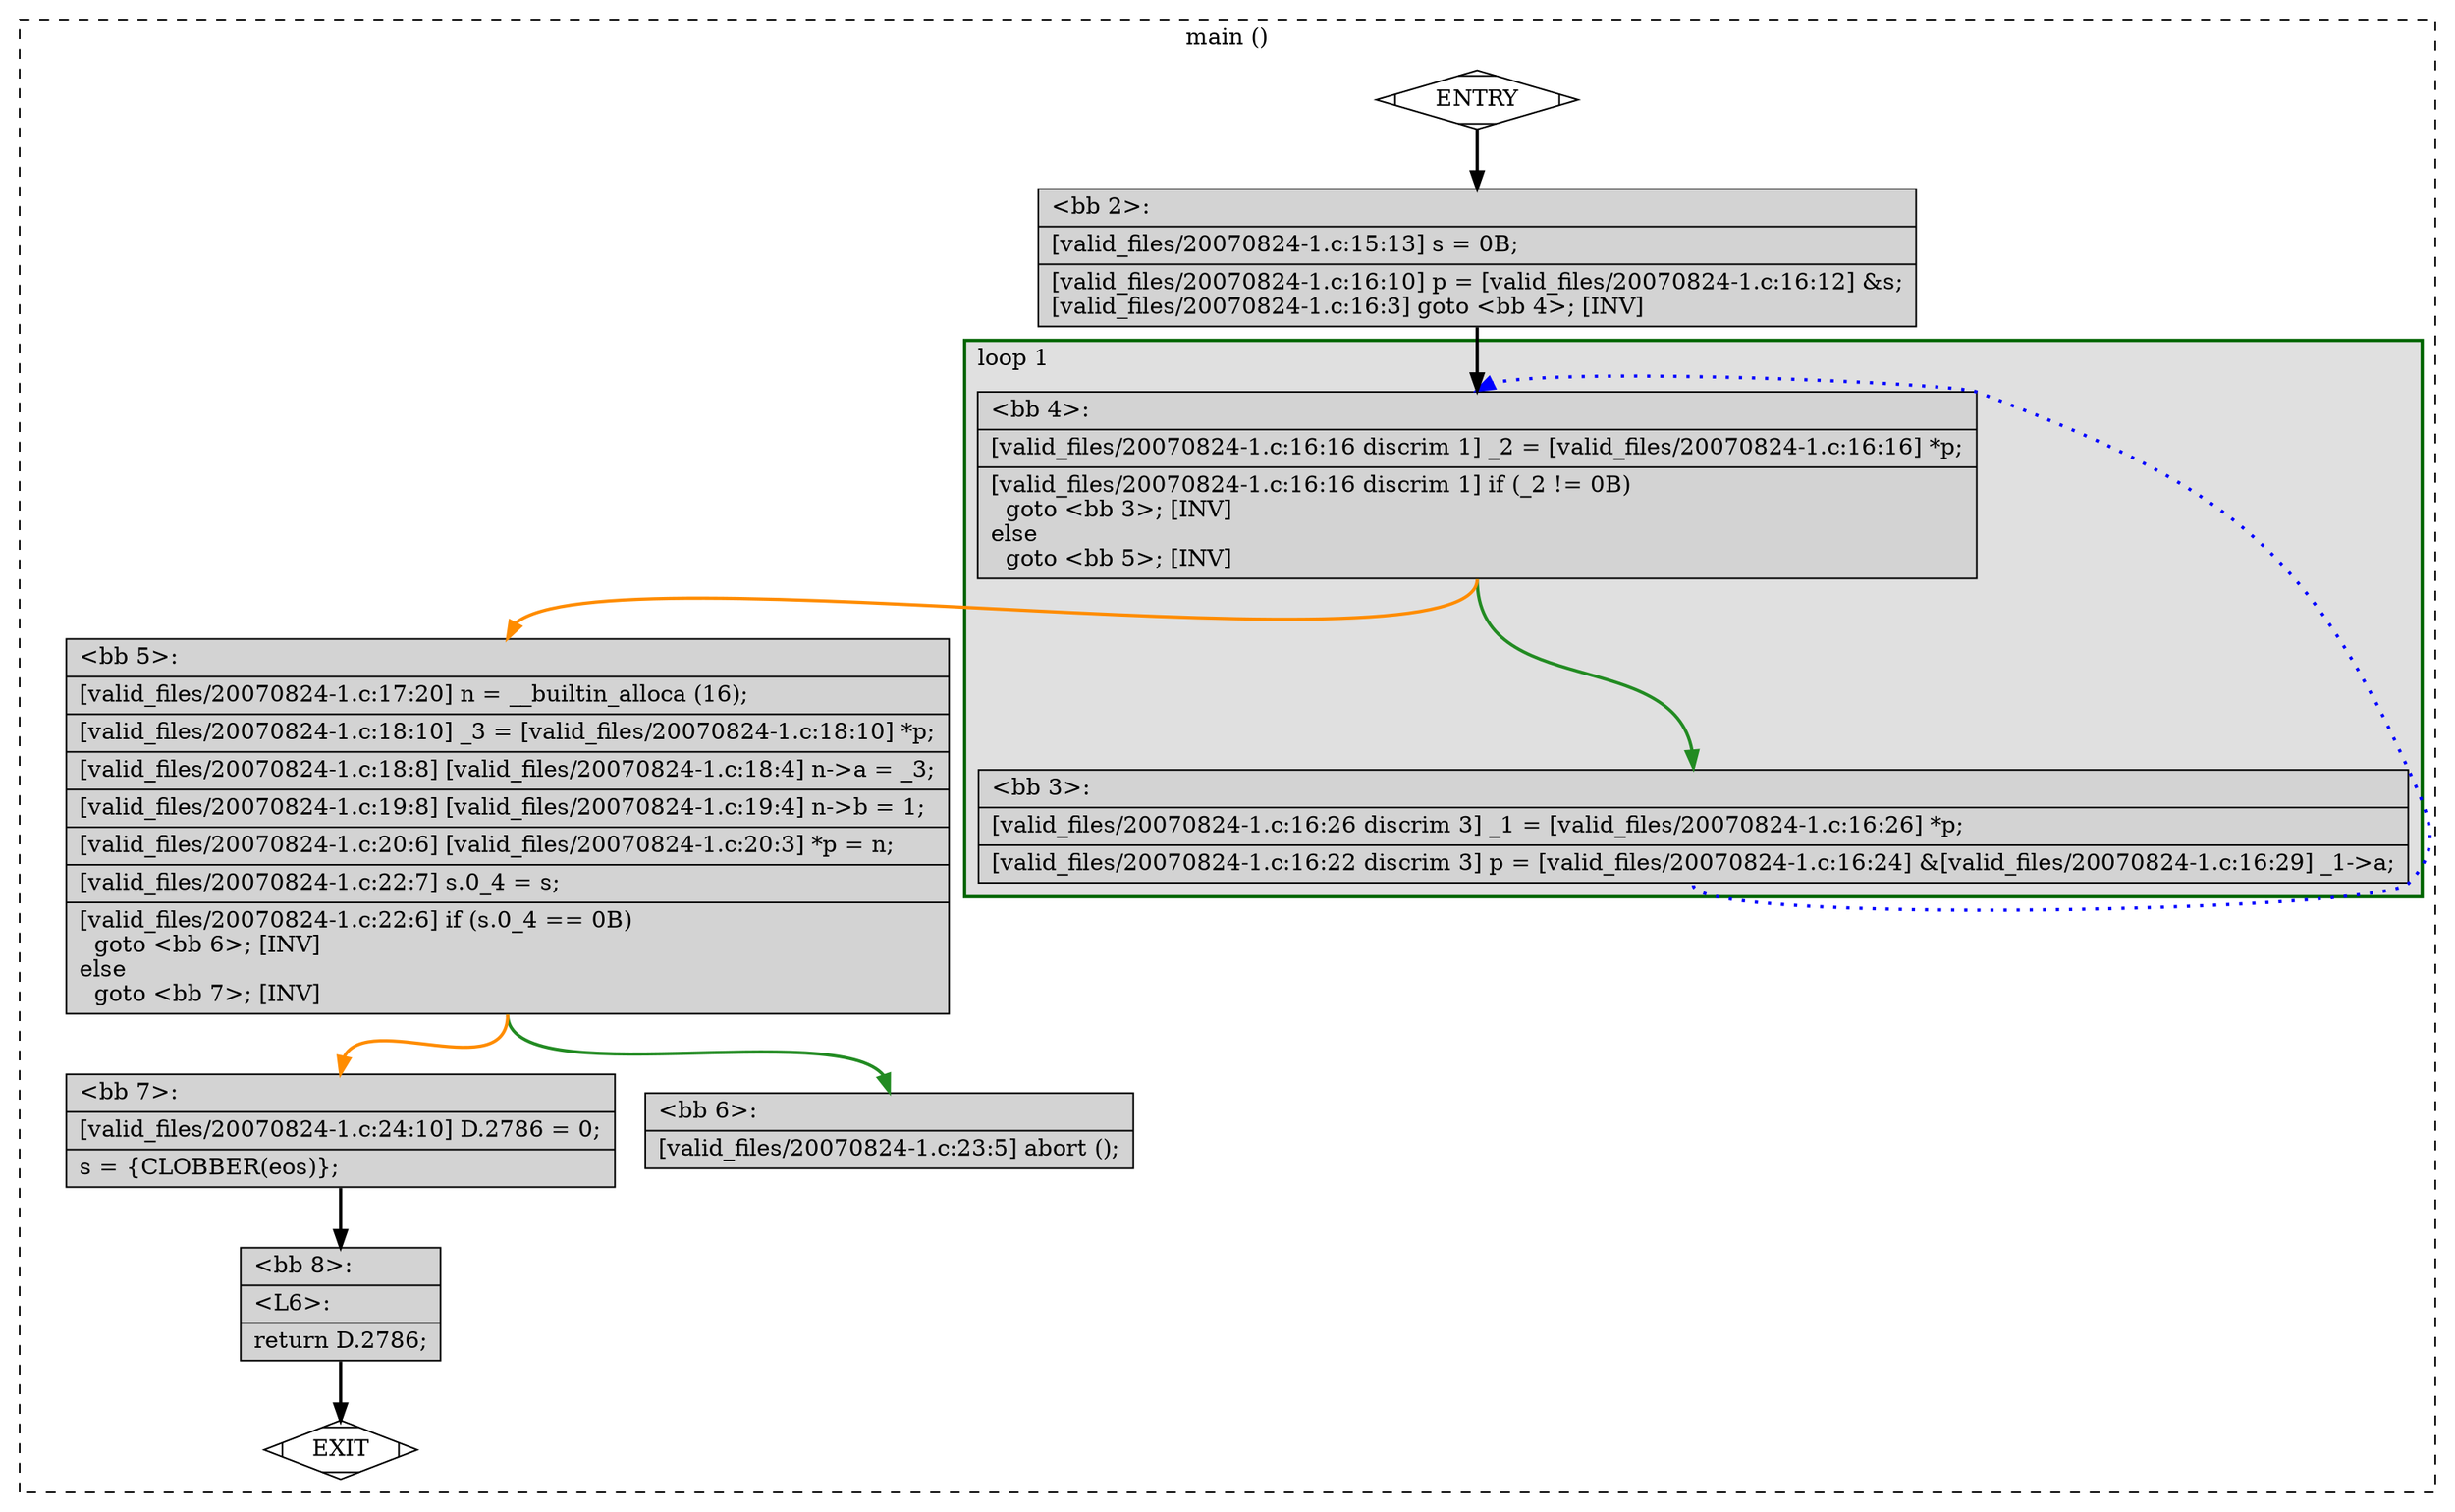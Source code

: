 digraph "a-20070824-1.c.015t.cfg" {
overlap=false;
subgraph "cluster_main" {
	style="dashed";
	color="black";
	label="main ()";
	subgraph cluster_0_1 {
	style="filled";
	color="darkgreen";
	fillcolor="grey88";
	label="loop 1";
	labeljust=l;
	penwidth=2;
	fn_0_basic_block_4 [shape=record,style=filled,fillcolor=lightgrey,label="{\<bb\ 4\>:\l\
|[valid_files/20070824-1.c:16:16\ discrim\ 1]\ _2\ =\ [valid_files/20070824-1.c:16:16]\ *p;\l\
|[valid_files/20070824-1.c:16:16\ discrim\ 1]\ if\ (_2\ !=\ 0B)\l\
\ \ goto\ \<bb\ 3\>;\ [INV]\l\
else\l\
\ \ goto\ \<bb\ 5\>;\ [INV]\l\
}"];

	fn_0_basic_block_3 [shape=record,style=filled,fillcolor=lightgrey,label="{\<bb\ 3\>:\l\
|[valid_files/20070824-1.c:16:26\ discrim\ 3]\ _1\ =\ [valid_files/20070824-1.c:16:26]\ *p;\l\
|[valid_files/20070824-1.c:16:22\ discrim\ 3]\ p\ =\ [valid_files/20070824-1.c:16:24]\ &[valid_files/20070824-1.c:16:29]\ _1-\>a;\l\
}"];

	}
	fn_0_basic_block_0 [shape=Mdiamond,style=filled,fillcolor=white,label="ENTRY"];

	fn_0_basic_block_1 [shape=Mdiamond,style=filled,fillcolor=white,label="EXIT"];

	fn_0_basic_block_2 [shape=record,style=filled,fillcolor=lightgrey,label="{\<bb\ 2\>:\l\
|[valid_files/20070824-1.c:15:13]\ s\ =\ 0B;\l\
|[valid_files/20070824-1.c:16:10]\ p\ =\ [valid_files/20070824-1.c:16:12]\ &s;\l\
[valid_files/20070824-1.c:16:3]\ goto\ \<bb\ 4\>;\ [INV]\l\
}"];

	fn_0_basic_block_5 [shape=record,style=filled,fillcolor=lightgrey,label="{\<bb\ 5\>:\l\
|[valid_files/20070824-1.c:17:20]\ n\ =\ __builtin_alloca\ (16);\l\
|[valid_files/20070824-1.c:18:10]\ _3\ =\ [valid_files/20070824-1.c:18:10]\ *p;\l\
|[valid_files/20070824-1.c:18:8]\ [valid_files/20070824-1.c:18:4]\ n-\>a\ =\ _3;\l\
|[valid_files/20070824-1.c:19:8]\ [valid_files/20070824-1.c:19:4]\ n-\>b\ =\ 1;\l\
|[valid_files/20070824-1.c:20:6]\ [valid_files/20070824-1.c:20:3]\ *p\ =\ n;\l\
|[valid_files/20070824-1.c:22:7]\ s.0_4\ =\ s;\l\
|[valid_files/20070824-1.c:22:6]\ if\ (s.0_4\ ==\ 0B)\l\
\ \ goto\ \<bb\ 6\>;\ [INV]\l\
else\l\
\ \ goto\ \<bb\ 7\>;\ [INV]\l\
}"];

	fn_0_basic_block_6 [shape=record,style=filled,fillcolor=lightgrey,label="{\<bb\ 6\>:\l\
|[valid_files/20070824-1.c:23:5]\ abort\ ();\l\
}"];

	fn_0_basic_block_7 [shape=record,style=filled,fillcolor=lightgrey,label="{\<bb\ 7\>:\l\
|[valid_files/20070824-1.c:24:10]\ D.2786\ =\ 0;\l\
|s\ =\ \{CLOBBER(eos)\};\l\
}"];

	fn_0_basic_block_8 [shape=record,style=filled,fillcolor=lightgrey,label="{\<bb\ 8\>:\l\
|\<L6\>:\l\
|return\ D.2786;\l\
}"];

	fn_0_basic_block_0:s -> fn_0_basic_block_2:n [style="solid,bold",color=black,weight=100,constraint=true];
	fn_0_basic_block_2:s -> fn_0_basic_block_4:n [style="solid,bold",color=black,weight=100,constraint=true];
	fn_0_basic_block_3:s -> fn_0_basic_block_4:n [style="dotted,bold",color=blue,weight=10,constraint=false];
	fn_0_basic_block_4:s -> fn_0_basic_block_3:n [style="solid,bold",color=forestgreen,weight=10,constraint=true];
	fn_0_basic_block_4:s -> fn_0_basic_block_5:n [style="solid,bold",color=darkorange,weight=10,constraint=true];
	fn_0_basic_block_5:s -> fn_0_basic_block_6:n [style="solid,bold",color=forestgreen,weight=10,constraint=true];
	fn_0_basic_block_5:s -> fn_0_basic_block_7:n [style="solid,bold",color=darkorange,weight=10,constraint=true];
	fn_0_basic_block_7:s -> fn_0_basic_block_8:n [style="solid,bold",color=black,weight=100,constraint=true];
	fn_0_basic_block_8:s -> fn_0_basic_block_1:n [style="solid,bold",color=black,weight=10,constraint=true];
	fn_0_basic_block_0:s -> fn_0_basic_block_1:n [style="invis",constraint=true];
}
}
